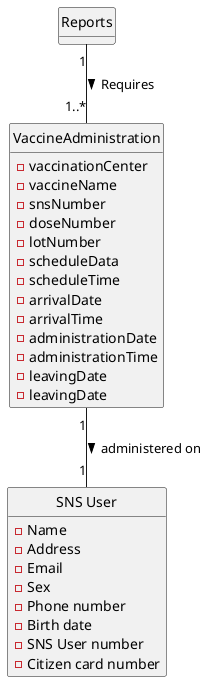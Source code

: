 @startuml
hide methods
hide circles


class VaccineAdministration{
- vaccinationCenter
- vaccineName
- snsNumber
- doseNumber
- lotNumber
- scheduleData
- scheduleTime
- arrivalDate
- arrivalTime
- administrationDate
- administrationTime
- leavingDate
- leavingDate
}

class Reports{
}

class "SNS User"{
- Name
- Address
- Email
- Sex
- Phone number
- Birth date
- SNS User number
- Citizen card number
}


Reports"1"--"1..*"VaccineAdministration: > Requires
"SNS User""1" -UP- "1"VaccineAdministration : < administered on


@enduml